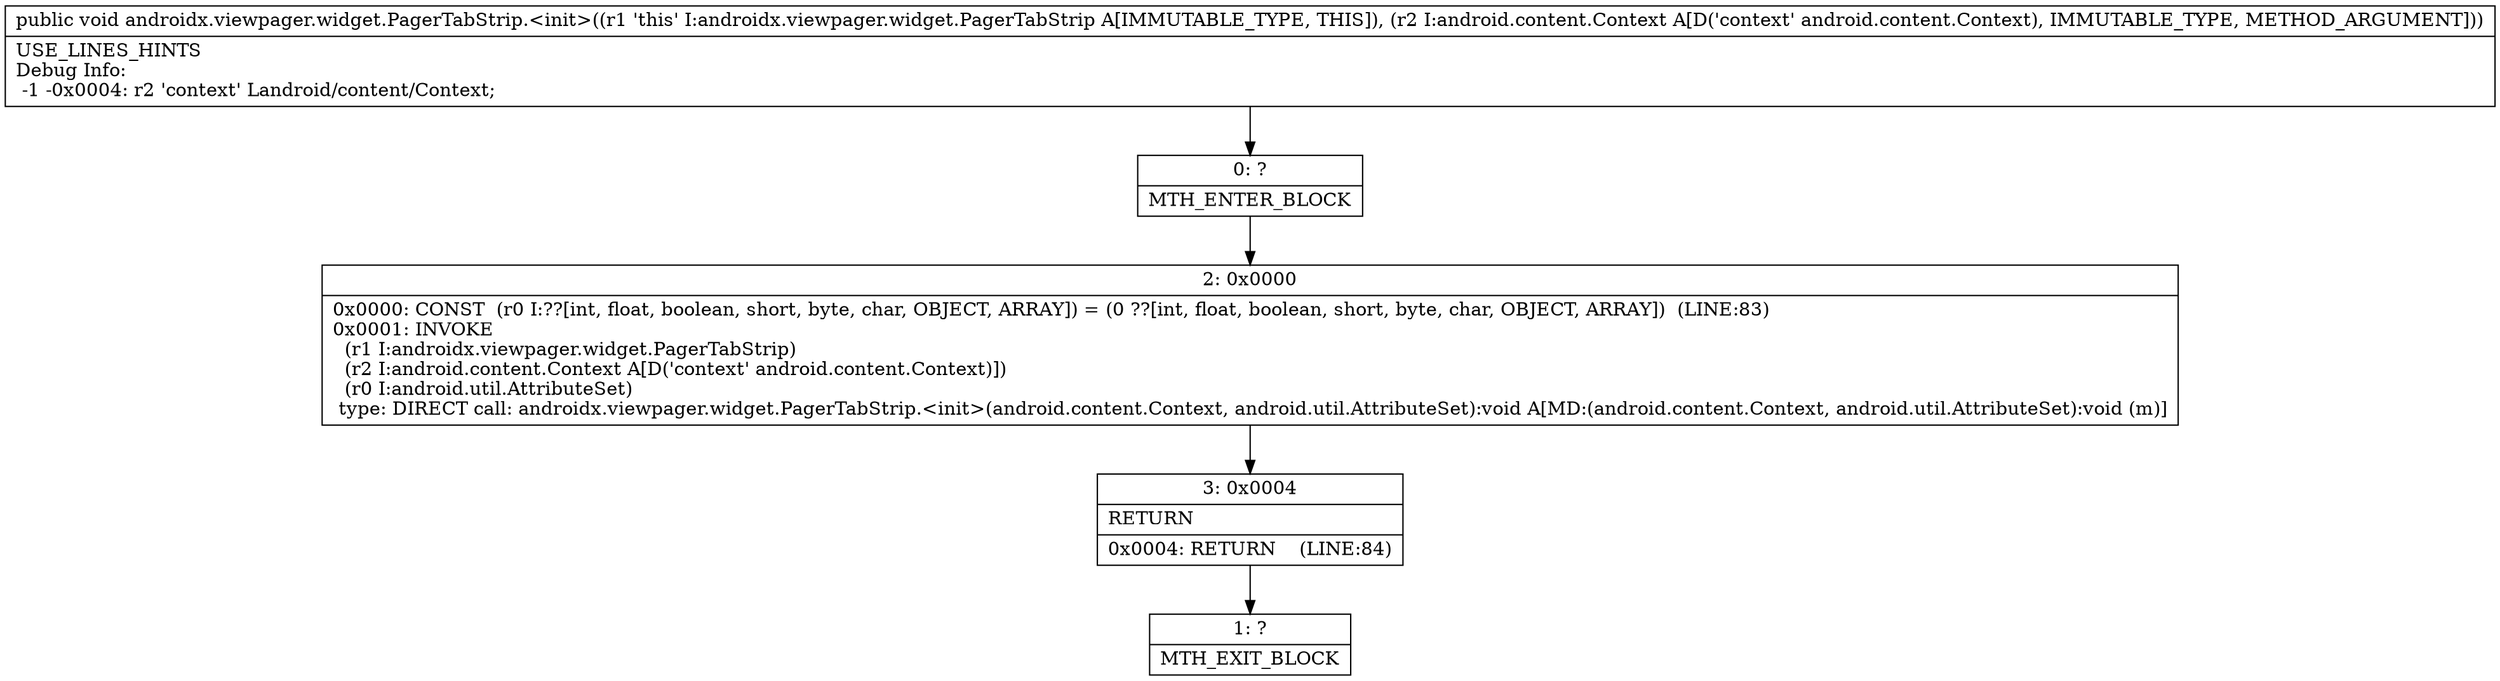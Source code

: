 digraph "CFG forandroidx.viewpager.widget.PagerTabStrip.\<init\>(Landroid\/content\/Context;)V" {
Node_0 [shape=record,label="{0\:\ ?|MTH_ENTER_BLOCK\l}"];
Node_2 [shape=record,label="{2\:\ 0x0000|0x0000: CONST  (r0 I:??[int, float, boolean, short, byte, char, OBJECT, ARRAY]) = (0 ??[int, float, boolean, short, byte, char, OBJECT, ARRAY])  (LINE:83)\l0x0001: INVOKE  \l  (r1 I:androidx.viewpager.widget.PagerTabStrip)\l  (r2 I:android.content.Context A[D('context' android.content.Context)])\l  (r0 I:android.util.AttributeSet)\l type: DIRECT call: androidx.viewpager.widget.PagerTabStrip.\<init\>(android.content.Context, android.util.AttributeSet):void A[MD:(android.content.Context, android.util.AttributeSet):void (m)]\l}"];
Node_3 [shape=record,label="{3\:\ 0x0004|RETURN\l|0x0004: RETURN    (LINE:84)\l}"];
Node_1 [shape=record,label="{1\:\ ?|MTH_EXIT_BLOCK\l}"];
MethodNode[shape=record,label="{public void androidx.viewpager.widget.PagerTabStrip.\<init\>((r1 'this' I:androidx.viewpager.widget.PagerTabStrip A[IMMUTABLE_TYPE, THIS]), (r2 I:android.content.Context A[D('context' android.content.Context), IMMUTABLE_TYPE, METHOD_ARGUMENT]))  | USE_LINES_HINTS\lDebug Info:\l  \-1 \-0x0004: r2 'context' Landroid\/content\/Context;\l}"];
MethodNode -> Node_0;Node_0 -> Node_2;
Node_2 -> Node_3;
Node_3 -> Node_1;
}

